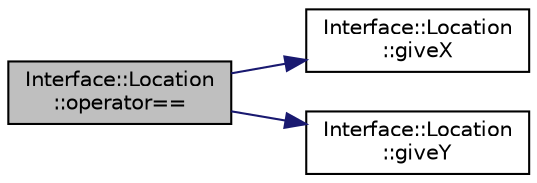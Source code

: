 digraph "Interface::Location::operator=="
{
 // LATEX_PDF_SIZE
  edge [fontname="Helvetica",fontsize="10",labelfontname="Helvetica",labelfontsize="10"];
  node [fontname="Helvetica",fontsize="10",shape=record];
  rankdir="LR";
  Node1 [label="Interface::Location\l::operator==",height=0.2,width=0.4,color="black", fillcolor="grey75", style="filled", fontcolor="black",tooltip=" "];
  Node1 -> Node2 [color="midnightblue",fontsize="10",style="solid",fontname="Helvetica"];
  Node2 [label="Interface::Location\l::giveX",height=0.2,width=0.4,color="black", fillcolor="white", style="filled",URL="$class_interface_1_1_location.html#aca56c6f2a2a9ce5fbe76b9b3befc1003",tooltip="giveX returns the x-coordinate of the location in the pixel grid of the game ui."];
  Node1 -> Node3 [color="midnightblue",fontsize="10",style="solid",fontname="Helvetica"];
  Node3 [label="Interface::Location\l::giveY",height=0.2,width=0.4,color="black", fillcolor="white", style="filled",URL="$class_interface_1_1_location.html#ab03d95e6d68a774796b50fa7542b1b61",tooltip="giveY returns the y-coordinate of the location in the pixel grid of the game ui."];
}
